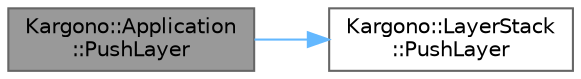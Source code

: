 digraph "Kargono::Application::PushLayer"
{
 // LATEX_PDF_SIZE
  bgcolor="transparent";
  edge [fontname=Helvetica,fontsize=10,labelfontname=Helvetica,labelfontsize=10];
  node [fontname=Helvetica,fontsize=10,shape=box,height=0.2,width=0.4];
  rankdir="LR";
  Node1 [id="Node000001",label="Kargono::Application\l::PushLayer",height=0.2,width=0.4,color="gray40", fillcolor="grey60", style="filled", fontcolor="black",tooltip="Add a layer to the layer stack."];
  Node1 -> Node2 [id="edge1_Node000001_Node000002",color="steelblue1",style="solid",tooltip=" "];
  Node2 [id="Node000002",label="Kargono::LayerStack\l::PushLayer",height=0.2,width=0.4,color="grey40", fillcolor="white", style="filled",URL="$class_kargono_1_1_layer_stack.html#ab869c6bcb10a95144f56c5cc0c02a3f5",tooltip="Pushes a layer onto the layer stack."];
}
